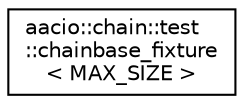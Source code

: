 digraph "Graphical Class Hierarchy"
{
  edge [fontname="Helvetica",fontsize="10",labelfontname="Helvetica",labelfontsize="10"];
  node [fontname="Helvetica",fontsize="10",shape=record];
  rankdir="LR";
  Node0 [label="aacio::chain::test\l::chainbase_fixture\l\< MAX_SIZE \>",height=0.2,width=0.4,color="black", fillcolor="white", style="filled",URL="$structaacio_1_1chain_1_1test_1_1chainbase__fixture.html"];
}
